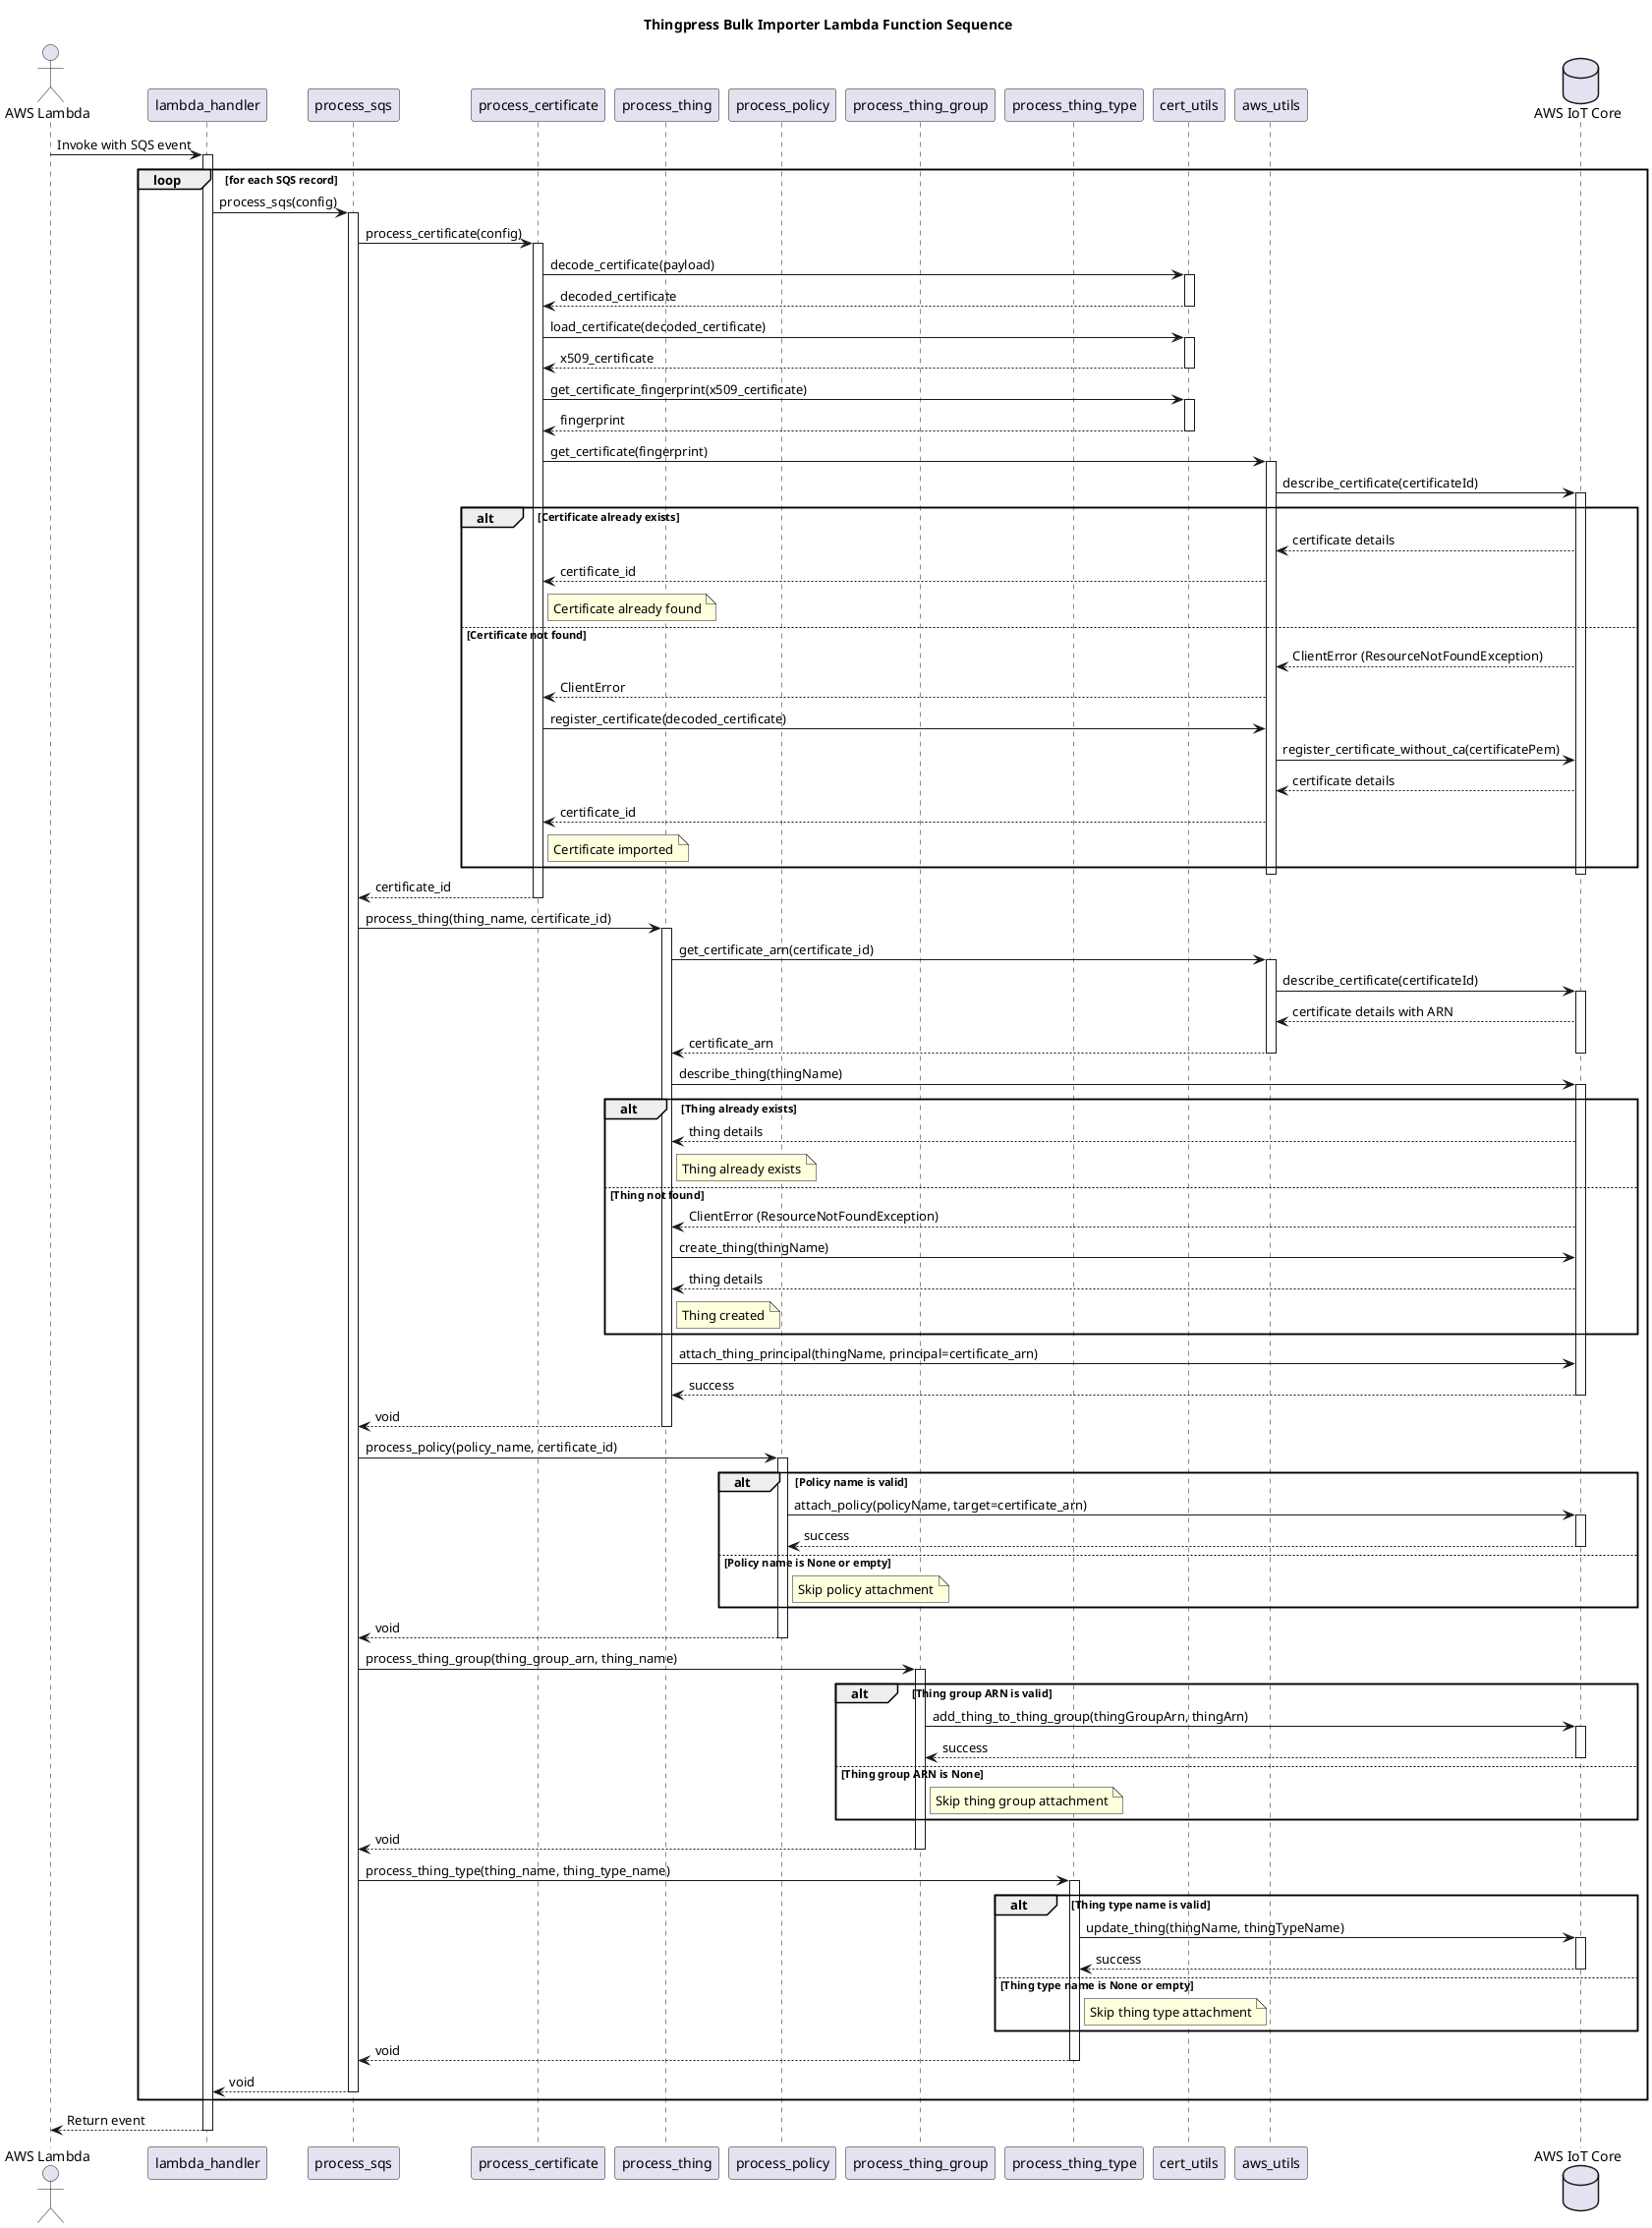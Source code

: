 @startuml
title Thingpress Bulk Importer Lambda Function Sequence

actor "AWS Lambda" as Lambda
participant "lambda_handler" as Handler
participant "process_sqs" as ProcessSQS
participant "process_certificate" as ProcessCert
participant "process_thing" as ProcessThing
participant "process_policy" as ProcessPolicy
participant "process_thing_group" as ProcessGroup
participant "process_thing_type" as ProcessType
participant "cert_utils" as CertUtils
participant "aws_utils" as AWSUtils
database "AWS IoT Core" as IoTCore

Lambda -> Handler: Invoke with SQS event
activate Handler

loop for each SQS record
    Handler -> ProcessSQS: process_sqs(config)
    activate ProcessSQS
    
    ProcessSQS -> ProcessCert: process_certificate(config)
    activate ProcessCert
    
    ProcessCert -> CertUtils: decode_certificate(payload)
    activate CertUtils
    CertUtils --> ProcessCert: decoded_certificate
    deactivate CertUtils
    
    ProcessCert -> CertUtils: load_certificate(decoded_certificate)
    activate CertUtils
    CertUtils --> ProcessCert: x509_certificate
    deactivate CertUtils
    
    ProcessCert -> CertUtils: get_certificate_fingerprint(x509_certificate)
    activate CertUtils
    CertUtils --> ProcessCert: fingerprint
    deactivate CertUtils
    
    ProcessCert -> AWSUtils: get_certificate(fingerprint)
    activate AWSUtils
    
    AWSUtils -> IoTCore: describe_certificate(certificateId)
    activate IoTCore
    
    alt Certificate already exists
        IoTCore --> AWSUtils: certificate details
        AWSUtils --> ProcessCert: certificate_id
        note right of ProcessCert: Certificate already found
    else Certificate not found
        IoTCore --> AWSUtils: ClientError (ResourceNotFoundException)
        AWSUtils --> ProcessCert: ClientError
        ProcessCert -> AWSUtils: register_certificate(decoded_certificate)
        AWSUtils -> IoTCore: register_certificate_without_ca(certificatePem)
        IoTCore --> AWSUtils: certificate details
        AWSUtils --> ProcessCert: certificate_id
        note right of ProcessCert: Certificate imported
    end
    
    deactivate IoTCore
    deactivate AWSUtils
    
    ProcessCert --> ProcessSQS: certificate_id
    deactivate ProcessCert
    
    ProcessSQS -> ProcessThing: process_thing(thing_name, certificate_id)
    activate ProcessThing
    
    ProcessThing -> AWSUtils: get_certificate_arn(certificate_id)
    activate AWSUtils
    AWSUtils -> IoTCore: describe_certificate(certificateId)
    activate IoTCore
    IoTCore --> AWSUtils: certificate details with ARN
    AWSUtils --> ProcessThing: certificate_arn
    deactivate IoTCore
    deactivate AWSUtils
    
    ProcessThing -> IoTCore: describe_thing(thingName)
    activate IoTCore
    
    alt Thing already exists
        IoTCore --> ProcessThing: thing details
        note right of ProcessThing: Thing already exists
    else Thing not found
        IoTCore --> ProcessThing: ClientError (ResourceNotFoundException)
        ProcessThing -> IoTCore: create_thing(thingName)
        IoTCore --> ProcessThing: thing details
        note right of ProcessThing: Thing created
    end
    
    ProcessThing -> IoTCore: attach_thing_principal(thingName, principal=certificate_arn)
    IoTCore --> ProcessThing: success
    deactivate IoTCore
    
    ProcessThing --> ProcessSQS: void
    deactivate ProcessThing
    
    ProcessSQS -> ProcessPolicy: process_policy(policy_name, certificate_id)
    activate ProcessPolicy
    
    alt Policy name is valid
        ProcessPolicy -> IoTCore: attach_policy(policyName, target=certificate_arn)
        activate IoTCore
        IoTCore --> ProcessPolicy: success
        deactivate IoTCore
    else Policy name is None or empty
        note right of ProcessPolicy: Skip policy attachment
    end
    
    ProcessPolicy --> ProcessSQS: void
    deactivate ProcessPolicy
    
    ProcessSQS -> ProcessGroup: process_thing_group(thing_group_arn, thing_name)
    activate ProcessGroup
    
    alt Thing group ARN is valid
        ProcessGroup -> IoTCore: add_thing_to_thing_group(thingGroupArn, thingArn)
        activate IoTCore
        IoTCore --> ProcessGroup: success
        deactivate IoTCore
    else Thing group ARN is None
        note right of ProcessGroup: Skip thing group attachment
    end
    
    ProcessGroup --> ProcessSQS: void
    deactivate ProcessGroup
    
    ProcessSQS -> ProcessType: process_thing_type(thing_name, thing_type_name)
    activate ProcessType
    
    alt Thing type name is valid
        ProcessType -> IoTCore: update_thing(thingName, thingTypeName)
        activate IoTCore
        IoTCore --> ProcessType: success
        deactivate IoTCore
    else Thing type name is None or empty
        note right of ProcessType: Skip thing type attachment
    end
    
    ProcessType --> ProcessSQS: void
    deactivate ProcessType
    
    ProcessSQS --> Handler: void
    deactivate ProcessSQS
end

Handler --> Lambda: Return event
deactivate Handler

@enduml
